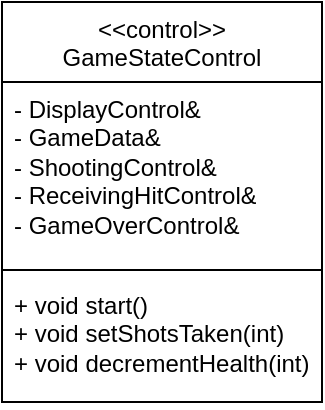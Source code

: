 <mxfile version="21.6.8" type="device">
  <diagram name="Page-1" id="ninRbOIOE8SeIE-8Qw0d">
    <mxGraphModel dx="792" dy="1235" grid="1" gridSize="10" guides="1" tooltips="1" connect="1" arrows="1" fold="1" page="1" pageScale="1" pageWidth="1169" pageHeight="1654" math="0" shadow="0">
      <root>
        <mxCell id="0" />
        <mxCell id="1" parent="0" />
        <mxCell id="ghxaJFNQwjaOfLR0cFz3-1" value="&lt;span style=&quot;font-weight: normal;&quot;&gt;&amp;lt;&amp;lt;control&amp;gt;&amp;gt;&lt;br&gt;GameStateControl&lt;br&gt;&lt;/span&gt;" style="swimlane;fontStyle=1;align=center;verticalAlign=top;childLayout=stackLayout;horizontal=1;startSize=40;horizontalStack=0;resizeParent=1;resizeParentMax=0;resizeLast=0;collapsible=1;marginBottom=0;whiteSpace=wrap;html=1;" vertex="1" parent="1">
          <mxGeometry x="340" y="470" width="160" height="200" as="geometry" />
        </mxCell>
        <mxCell id="ghxaJFNQwjaOfLR0cFz3-2" value="- DisplayControl&amp;amp;&lt;br&gt;- GameData&amp;amp;&lt;br&gt;- ShootingControl&amp;amp;&lt;br&gt;- ReceivingHitControl&amp;amp;&lt;br&gt;- GameOverControl&amp;amp;" style="text;strokeColor=none;fillColor=none;align=left;verticalAlign=top;spacingLeft=4;spacingRight=4;overflow=hidden;rotatable=0;points=[[0,0.5],[1,0.5]];portConstraint=eastwest;whiteSpace=wrap;html=1;" vertex="1" parent="ghxaJFNQwjaOfLR0cFz3-1">
          <mxGeometry y="40" width="160" height="90" as="geometry" />
        </mxCell>
        <mxCell id="ghxaJFNQwjaOfLR0cFz3-3" value="" style="line;strokeWidth=1;fillColor=none;align=left;verticalAlign=middle;spacingTop=-1;spacingLeft=3;spacingRight=3;rotatable=0;labelPosition=right;points=[];portConstraint=eastwest;strokeColor=inherit;" vertex="1" parent="ghxaJFNQwjaOfLR0cFz3-1">
          <mxGeometry y="130" width="160" height="8" as="geometry" />
        </mxCell>
        <mxCell id="ghxaJFNQwjaOfLR0cFz3-4" value="+ void start()&lt;br&gt;+ void setShotsTaken(int)&lt;br&gt;+ void decrementHealth(int)" style="text;strokeColor=none;fillColor=none;align=left;verticalAlign=top;spacingLeft=4;spacingRight=4;overflow=hidden;rotatable=0;points=[[0,0.5],[1,0.5]];portConstraint=eastwest;whiteSpace=wrap;html=1;" vertex="1" parent="ghxaJFNQwjaOfLR0cFz3-1">
          <mxGeometry y="138" width="160" height="62" as="geometry" />
        </mxCell>
      </root>
    </mxGraphModel>
  </diagram>
</mxfile>
